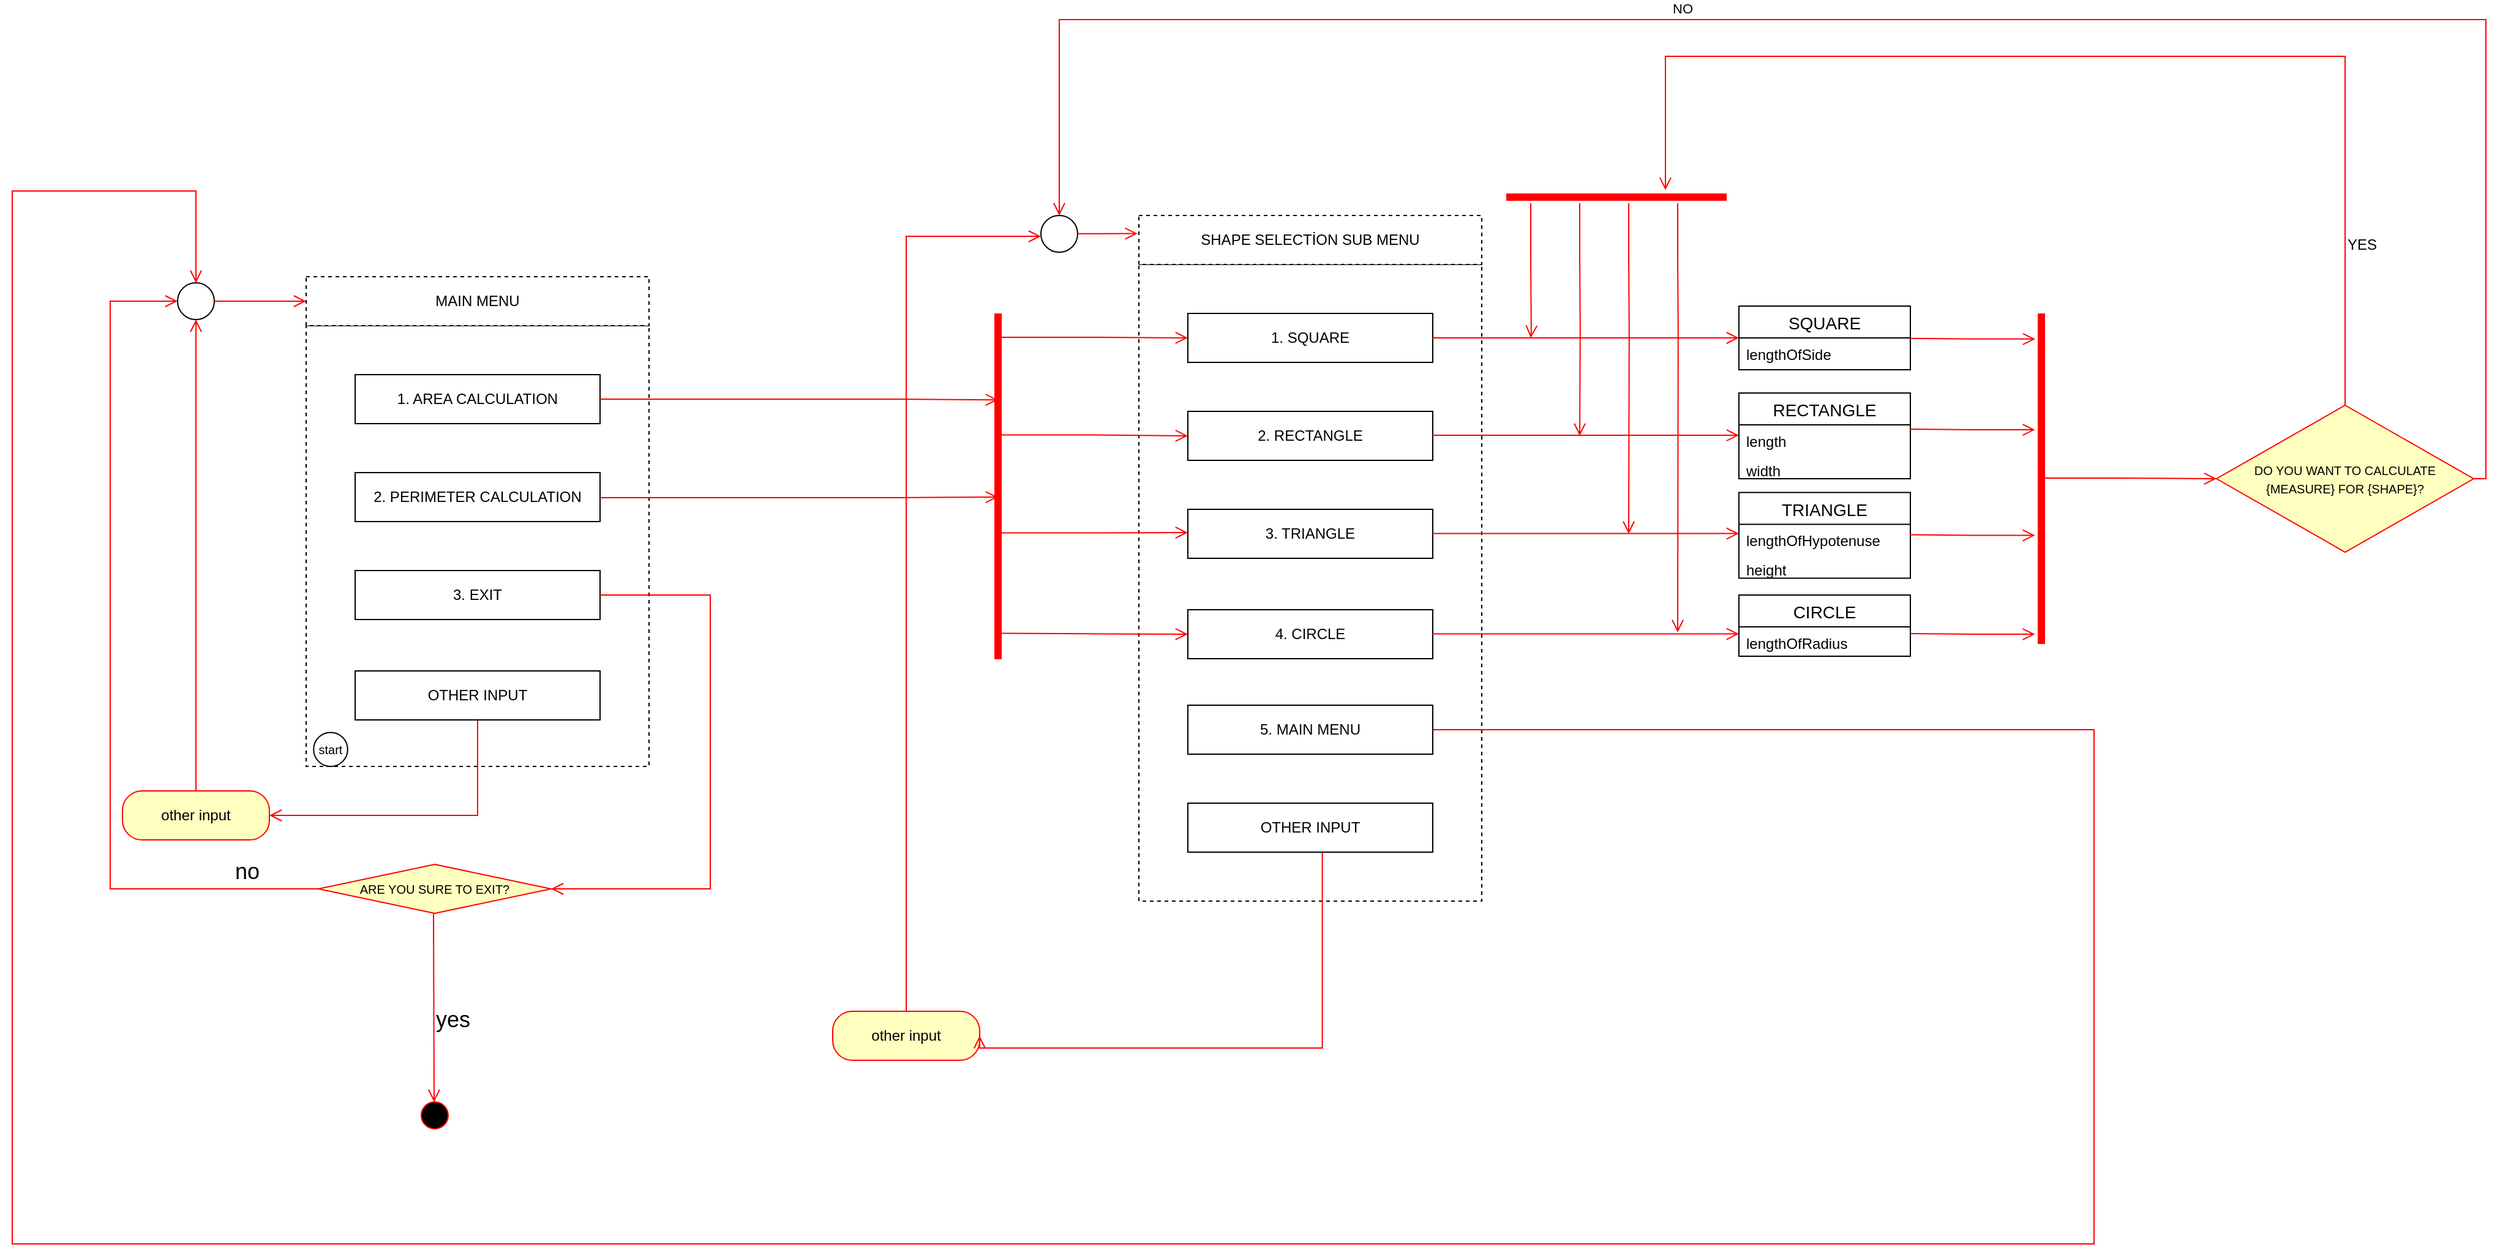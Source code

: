 <mxfile version="24.5.2" type="github" pages="2">
  <diagram name="Page-1" id="kSgcQvUkj_WSBug4gKsT">
    <mxGraphModel dx="2444" dy="1835" grid="1" gridSize="10" guides="1" tooltips="1" connect="1" arrows="1" fold="1" page="1" pageScale="1" pageWidth="850" pageHeight="1100" math="0" shadow="0">
      <root>
        <mxCell id="0" />
        <mxCell id="1" parent="0" />
        <mxCell id="lzAnouYIb8f7EVIocrHt-52" value="" style="fontStyle=0;dashed=1;html=1;whiteSpace=wrap;" vertex="1" parent="1">
          <mxGeometry x="200" y="250" width="280" height="360" as="geometry" />
        </mxCell>
        <mxCell id="lzAnouYIb8f7EVIocrHt-19" value="1. AREA CALCULATION" style="html=1;whiteSpace=wrap;" vertex="1" parent="1">
          <mxGeometry x="240" y="290" width="200" height="40" as="geometry" />
        </mxCell>
        <mxCell id="lzAnouYIb8f7EVIocrHt-20" value="2. PERIMETER CALCULATION" style="html=1;whiteSpace=wrap;" vertex="1" parent="1">
          <mxGeometry x="240" y="370" width="200" height="40" as="geometry" />
        </mxCell>
        <mxCell id="lzAnouYIb8f7EVIocrHt-21" value="3. EXIT" style="html=1;whiteSpace=wrap;" vertex="1" parent="1">
          <mxGeometry x="240" y="450" width="200" height="40" as="geometry" />
        </mxCell>
        <mxCell id="lzAnouYIb8f7EVIocrHt-29" value="" style="group" vertex="1" connectable="0" parent="1">
          <mxGeometry x="200" y="582.22" width="40" height="27.778" as="geometry" />
        </mxCell>
        <mxCell id="lzAnouYIb8f7EVIocrHt-27" value="" style="ellipse;whiteSpace=wrap;html=1;aspect=fixed;container=0;" vertex="1" parent="lzAnouYIb8f7EVIocrHt-29">
          <mxGeometry x="6.113" width="27.778" height="27.778" as="geometry" />
        </mxCell>
        <mxCell id="lzAnouYIb8f7EVIocrHt-26" value="&lt;font style=&quot;font-size: 10px;&quot;&gt;start&lt;/font&gt;" style="text;html=1;align=center;verticalAlign=middle;whiteSpace=wrap;rounded=0;container=0;" vertex="1" parent="lzAnouYIb8f7EVIocrHt-29">
          <mxGeometry y="1.884" width="40" height="24" as="geometry" />
        </mxCell>
        <mxCell id="lzAnouYIb8f7EVIocrHt-38" value="other input" style="rounded=1;whiteSpace=wrap;html=1;arcSize=40;fontColor=#000000;fillColor=#ffffc0;strokeColor=#ff0000;" vertex="1" parent="1">
          <mxGeometry x="50" y="630" width="120" height="40" as="geometry" />
        </mxCell>
        <mxCell id="lzAnouYIb8f7EVIocrHt-39" value="" style="edgeStyle=orthogonalEdgeStyle;html=1;verticalAlign=bottom;endArrow=open;endSize=8;strokeColor=#ff0000;rounded=0;entryX=0.5;entryY=1;entryDx=0;entryDy=0;" edge="1" source="lzAnouYIb8f7EVIocrHt-38" parent="1" target="lzAnouYIb8f7EVIocrHt-53">
          <mxGeometry relative="1" as="geometry">
            <mxPoint x="150" y="340" as="targetPoint" />
            <Array as="points" />
          </mxGeometry>
        </mxCell>
        <mxCell id="lzAnouYIb8f7EVIocrHt-41" value="" style="edgeStyle=orthogonalEdgeStyle;html=1;verticalAlign=bottom;endArrow=open;endSize=8;strokeColor=#ff0000;rounded=0;entryX=1;entryY=0.5;entryDx=0;entryDy=0;exitX=0.5;exitY=1;exitDx=0;exitDy=0;" edge="1" source="lzAnouYIb8f7EVIocrHt-42" parent="1" target="lzAnouYIb8f7EVIocrHt-38">
          <mxGeometry relative="1" as="geometry">
            <mxPoint x="310" y="610" as="targetPoint" />
            <mxPoint x="400" y="660" as="sourcePoint" />
            <Array as="points">
              <mxPoint x="340" y="650" />
            </Array>
          </mxGeometry>
        </mxCell>
        <mxCell id="lzAnouYIb8f7EVIocrHt-42" value="OTHER INPUT" style="html=1;whiteSpace=wrap;" vertex="1" parent="1">
          <mxGeometry x="240" y="532" width="200" height="40" as="geometry" />
        </mxCell>
        <mxCell id="lzAnouYIb8f7EVIocrHt-45" value="&lt;font style=&quot;font-size: 10px;&quot;&gt;ARE YOU SURE TO EXIT?&lt;/font&gt;" style="rhombus;whiteSpace=wrap;html=1;fontColor=#000000;fillColor=#ffffc0;strokeColor=#ff0000;" vertex="1" parent="1">
          <mxGeometry x="210" y="690" width="190" height="40" as="geometry" />
        </mxCell>
        <mxCell id="lzAnouYIb8f7EVIocrHt-46" value="&lt;font style=&quot;font-size: 18px;&quot;&gt;no&lt;/font&gt;" style="edgeStyle=orthogonalEdgeStyle;html=1;align=left;verticalAlign=bottom;endArrow=open;endSize=8;strokeColor=#ff0000;rounded=0;exitX=0;exitY=0.5;exitDx=0;exitDy=0;entryX=0;entryY=0.5;entryDx=0;entryDy=0;" edge="1" source="lzAnouYIb8f7EVIocrHt-45" parent="1" target="lzAnouYIb8f7EVIocrHt-53">
          <mxGeometry x="-0.8" relative="1" as="geometry">
            <mxPoint x="90" y="230" as="targetPoint" />
            <mxPoint x="20" y="715.87" as="sourcePoint" />
            <Array as="points">
              <mxPoint x="40" y="710" />
              <mxPoint x="40" y="230" />
            </Array>
            <mxPoint as="offset" />
          </mxGeometry>
        </mxCell>
        <mxCell id="lzAnouYIb8f7EVIocrHt-47" value="" style="edgeStyle=orthogonalEdgeStyle;html=1;align=left;verticalAlign=top;endArrow=open;endSize=8;strokeColor=#ff0000;rounded=0;entryX=1;entryY=0.5;entryDx=0;entryDy=0;exitX=1;exitY=0.5;exitDx=0;exitDy=0;" edge="1" source="lzAnouYIb8f7EVIocrHt-21" parent="1" target="lzAnouYIb8f7EVIocrHt-45">
          <mxGeometry x="-0.087" y="40" relative="1" as="geometry">
            <mxPoint x="530" y="650.25" as="targetPoint" />
            <mxPoint x="530" y="582.22" as="sourcePoint" />
            <Array as="points">
              <mxPoint x="530" y="470" />
              <mxPoint x="530" y="710" />
            </Array>
            <mxPoint as="offset" />
          </mxGeometry>
        </mxCell>
        <mxCell id="lzAnouYIb8f7EVIocrHt-51" value="MAIN MENU" style="fontStyle=0;dashed=1;html=1;whiteSpace=wrap;" vertex="1" parent="1">
          <mxGeometry x="200" y="210" width="280" height="40" as="geometry" />
        </mxCell>
        <mxCell id="lzAnouYIb8f7EVIocrHt-53" value="" style="ellipse;" vertex="1" parent="1">
          <mxGeometry x="95" y="215" width="30" height="30" as="geometry" />
        </mxCell>
        <mxCell id="lzAnouYIb8f7EVIocrHt-56" value="" style="edgeStyle=orthogonalEdgeStyle;html=1;verticalAlign=bottom;endArrow=open;endSize=8;strokeColor=#ff0000;rounded=0;exitX=1;exitY=0.5;exitDx=0;exitDy=0;entryX=0;entryY=0.5;entryDx=0;entryDy=0;" edge="1" source="lzAnouYIb8f7EVIocrHt-53" parent="1" target="lzAnouYIb8f7EVIocrHt-51">
          <mxGeometry relative="1" as="geometry">
            <mxPoint x="170" y="245" as="targetPoint" />
            <mxPoint x="170" y="185" as="sourcePoint" />
          </mxGeometry>
        </mxCell>
        <mxCell id="lzAnouYIb8f7EVIocrHt-66" value="" style="group" vertex="1" connectable="0" parent="1">
          <mxGeometry x="290" y="730" width="30" height="180" as="geometry" />
        </mxCell>
        <mxCell id="lzAnouYIb8f7EVIocrHt-57" value="&lt;font style=&quot;font-size: 18px;&quot;&gt;yes&lt;/font&gt;" style="edgeStyle=orthogonalEdgeStyle;html=1;align=left;verticalAlign=top;endArrow=open;endSize=8;strokeColor=#ff0000;rounded=0;entryX=0.483;entryY=0.136;entryDx=0;entryDy=0;entryPerimeter=0;" edge="1" parent="lzAnouYIb8f7EVIocrHt-66" target="lzAnouYIb8f7EVIocrHt-60">
          <mxGeometry x="-0.087" relative="1" as="geometry">
            <mxPoint x="15" y="150" as="targetPoint" />
            <mxPoint x="14" as="sourcePoint" />
            <Array as="points" />
            <mxPoint as="offset" />
          </mxGeometry>
        </mxCell>
        <mxCell id="lzAnouYIb8f7EVIocrHt-60" value="" style="ellipse;html=1;shape=startState;fillColor=#000000;strokeColor=#ff0000;" vertex="1" parent="lzAnouYIb8f7EVIocrHt-66">
          <mxGeometry y="150" width="30" height="30" as="geometry" />
        </mxCell>
        <mxCell id="lzAnouYIb8f7EVIocrHt-75" value="" style="fontStyle=0;dashed=1;html=1;whiteSpace=wrap;" vertex="1" parent="1">
          <mxGeometry x="880" y="200" width="280" height="520" as="geometry" />
        </mxCell>
        <mxCell id="lzAnouYIb8f7EVIocrHt-76" value="1. SQUARE" style="html=1;whiteSpace=wrap;" vertex="1" parent="1">
          <mxGeometry x="920" y="240" width="200" height="40" as="geometry" />
        </mxCell>
        <mxCell id="lzAnouYIb8f7EVIocrHt-77" value="2. RECTANGLE" style="html=1;whiteSpace=wrap;" vertex="1" parent="1">
          <mxGeometry x="920" y="320" width="200" height="40" as="geometry" />
        </mxCell>
        <mxCell id="lzAnouYIb8f7EVIocrHt-78" value="3. TRIANGLE" style="html=1;whiteSpace=wrap;" vertex="1" parent="1">
          <mxGeometry x="920" y="400" width="200" height="40" as="geometry" />
        </mxCell>
        <mxCell id="lzAnouYIb8f7EVIocrHt-82" value="4. CIRCLE" style="html=1;whiteSpace=wrap;" vertex="1" parent="1">
          <mxGeometry x="920" y="482" width="200" height="40" as="geometry" />
        </mxCell>
        <mxCell id="lzAnouYIb8f7EVIocrHt-83" value="SHAPE SELECTİON SUB MENU" style="fontStyle=0;dashed=1;html=1;whiteSpace=wrap;" vertex="1" parent="1">
          <mxGeometry x="880" y="160" width="280" height="40" as="geometry" />
        </mxCell>
        <mxCell id="lzAnouYIb8f7EVIocrHt-84" value="OTHER INPUT" style="html=1;whiteSpace=wrap;" vertex="1" parent="1">
          <mxGeometry x="920" y="640" width="200" height="40" as="geometry" />
        </mxCell>
        <mxCell id="lzAnouYIb8f7EVIocrHt-88" value="other input" style="rounded=1;whiteSpace=wrap;html=1;arcSize=40;fontColor=#000000;fillColor=#ffffc0;strokeColor=#ff0000;" vertex="1" parent="1">
          <mxGeometry x="630" y="810" width="120" height="40" as="geometry" />
        </mxCell>
        <mxCell id="lzAnouYIb8f7EVIocrHt-89" value="" style="edgeStyle=orthogonalEdgeStyle;html=1;verticalAlign=bottom;endArrow=open;endSize=8;strokeColor=#ff0000;rounded=0;" edge="1" parent="1" source="lzAnouYIb8f7EVIocrHt-88">
          <mxGeometry relative="1" as="geometry">
            <mxPoint x="800" y="177" as="targetPoint" />
            <Array as="points">
              <mxPoint x="690" y="685" />
              <mxPoint x="690" y="177" />
            </Array>
          </mxGeometry>
        </mxCell>
        <mxCell id="lzAnouYIb8f7EVIocrHt-90" value="" style="edgeStyle=orthogonalEdgeStyle;html=1;verticalAlign=bottom;endArrow=open;endSize=8;strokeColor=#ff0000;rounded=0;entryX=1;entryY=0.5;entryDx=0;entryDy=0;exitX=0.549;exitY=1.008;exitDx=0;exitDy=0;exitPerimeter=0;" edge="1" parent="1" target="lzAnouYIb8f7EVIocrHt-88" source="lzAnouYIb8f7EVIocrHt-84">
          <mxGeometry relative="1" as="geometry">
            <mxPoint x="1000" y="645" as="targetPoint" />
            <mxPoint x="1030" y="607" as="sourcePoint" />
            <Array as="points">
              <mxPoint x="1030" y="840" />
            </Array>
          </mxGeometry>
        </mxCell>
        <mxCell id="lzAnouYIb8f7EVIocrHt-91" value="" style="edgeStyle=orthogonalEdgeStyle;html=1;align=left;verticalAlign=top;endArrow=open;endSize=8;strokeColor=#ff0000;rounded=0;exitX=1;exitY=0.5;exitDx=0;exitDy=0;entryX=0.5;entryY=0;entryDx=0;entryDy=0;" edge="1" parent="1" source="lzAnouYIb8f7EVIocrHt-92" target="lzAnouYIb8f7EVIocrHt-53">
          <mxGeometry x="-0.087" y="40" relative="1" as="geometry">
            <mxPoint x="110" y="160" as="targetPoint" />
            <mxPoint x="860" y="580" as="sourcePoint" />
            <Array as="points">
              <mxPoint x="1660" y="580" />
              <mxPoint x="1660" y="1000" />
              <mxPoint x="-40" y="1000" />
              <mxPoint x="-40" y="140" />
              <mxPoint x="110" y="140" />
            </Array>
            <mxPoint as="offset" />
          </mxGeometry>
        </mxCell>
        <mxCell id="lzAnouYIb8f7EVIocrHt-92" value="5. MAIN MENU" style="html=1;whiteSpace=wrap;" vertex="1" parent="1">
          <mxGeometry x="920" y="560" width="200" height="40" as="geometry" />
        </mxCell>
        <mxCell id="lzAnouYIb8f7EVIocrHt-100" value="" style="edgeStyle=orthogonalEdgeStyle;html=1;verticalAlign=bottom;endArrow=open;endSize=8;strokeColor=#ff0000;rounded=0;exitX=1;exitY=0.5;exitDx=0;exitDy=0;entryX=0.75;entryY=0.5;entryDx=0;entryDy=0;entryPerimeter=0;" edge="1" source="lzAnouYIb8f7EVIocrHt-19" parent="1" target="lzAnouYIb8f7EVIocrHt-101">
          <mxGeometry relative="1" as="geometry">
            <mxPoint x="630" y="259.71" as="targetPoint" />
            <mxPoint x="510" y="260" as="sourcePoint" />
            <Array as="points">
              <mxPoint x="680" y="310" />
            </Array>
          </mxGeometry>
        </mxCell>
        <mxCell id="lzAnouYIb8f7EVIocrHt-101" value="" style="shape=line;html=1;strokeWidth=6;strokeColor=#ff0000;rotation=-90;" vertex="1" parent="1">
          <mxGeometry x="623.75" y="376.25" width="282.5" height="10" as="geometry" />
        </mxCell>
        <mxCell id="lzAnouYIb8f7EVIocrHt-102" value="" style="edgeStyle=orthogonalEdgeStyle;html=1;verticalAlign=bottom;endArrow=open;endSize=8;strokeColor=#ff0000;rounded=0;exitX=1;exitY=0.5;exitDx=0;exitDy=0;" edge="1" parent="1">
          <mxGeometry relative="1" as="geometry">
            <mxPoint x="765" y="390" as="targetPoint" />
            <mxPoint x="440" y="390.5" as="sourcePoint" />
            <Array as="points">
              <mxPoint x="680" y="390" />
              <mxPoint x="750" y="390" />
            </Array>
          </mxGeometry>
        </mxCell>
        <mxCell id="lzAnouYIb8f7EVIocrHt-104" value="" style="edgeStyle=orthogonalEdgeStyle;html=1;verticalAlign=bottom;endArrow=open;endSize=8;strokeColor=#ff0000;rounded=0;exitX=0.931;exitY=0.628;exitDx=0;exitDy=0;exitPerimeter=0;entryX=0;entryY=0.5;entryDx=0;entryDy=0;" edge="1" source="lzAnouYIb8f7EVIocrHt-101" parent="1" target="lzAnouYIb8f7EVIocrHt-76">
          <mxGeometry relative="1" as="geometry">
            <mxPoint x="910" y="260" as="targetPoint" />
            <mxPoint x="800" y="245" as="sourcePoint" />
            <Array as="points" />
          </mxGeometry>
        </mxCell>
        <mxCell id="lzAnouYIb8f7EVIocrHt-105" value="" style="edgeStyle=orthogonalEdgeStyle;html=1;verticalAlign=bottom;endArrow=open;endSize=8;strokeColor=#ff0000;rounded=0;exitX=0.931;exitY=0.628;exitDx=0;exitDy=0;exitPerimeter=0;entryX=0;entryY=0.5;entryDx=0;entryDy=0;" edge="1" parent="1" target="lzAnouYIb8f7EVIocrHt-77">
          <mxGeometry relative="1" as="geometry">
            <mxPoint x="910" y="340" as="targetPoint" />
            <mxPoint x="766" y="339.25" as="sourcePoint" />
            <Array as="points">
              <mxPoint x="843" y="339" />
            </Array>
          </mxGeometry>
        </mxCell>
        <mxCell id="lzAnouYIb8f7EVIocrHt-106" value="" style="edgeStyle=orthogonalEdgeStyle;html=1;verticalAlign=bottom;endArrow=open;endSize=8;strokeColor=#ff0000;rounded=0;exitX=0.931;exitY=0.628;exitDx=0;exitDy=0;exitPerimeter=0;" edge="1" parent="1">
          <mxGeometry relative="1" as="geometry">
            <mxPoint x="920" y="419" as="targetPoint" />
            <mxPoint x="766" y="419.25" as="sourcePoint" />
            <Array as="points">
              <mxPoint x="843" y="419" />
            </Array>
          </mxGeometry>
        </mxCell>
        <mxCell id="lzAnouYIb8f7EVIocrHt-107" value="" style="edgeStyle=orthogonalEdgeStyle;html=1;verticalAlign=bottom;endArrow=open;endSize=8;strokeColor=#ff0000;rounded=0;exitX=0.931;exitY=0.628;exitDx=0;exitDy=0;exitPerimeter=0;" edge="1" parent="1" target="lzAnouYIb8f7EVIocrHt-82">
          <mxGeometry relative="1" as="geometry">
            <mxPoint x="850" y="500" as="targetPoint" />
            <mxPoint x="766" y="501.22" as="sourcePoint" />
            <Array as="points" />
          </mxGeometry>
        </mxCell>
        <mxCell id="lzAnouYIb8f7EVIocrHt-110" value="" style="edgeStyle=orthogonalEdgeStyle;html=1;verticalAlign=bottom;endArrow=open;endSize=8;strokeColor=#ff0000;rounded=0;exitX=1;exitY=0.5;exitDx=0;exitDy=0;" edge="1" source="lzAnouYIb8f7EVIocrHt-76" parent="1">
          <mxGeometry relative="1" as="geometry">
            <mxPoint x="1370" y="260" as="targetPoint" />
            <mxPoint x="1330" y="330.0" as="sourcePoint" />
          </mxGeometry>
        </mxCell>
        <mxCell id="lzAnouYIb8f7EVIocrHt-111" value="" style="edgeStyle=orthogonalEdgeStyle;html=1;verticalAlign=bottom;endArrow=open;endSize=8;strokeColor=#ff0000;rounded=0;exitX=1;exitY=0.5;exitDx=0;exitDy=0;" edge="1" parent="1">
          <mxGeometry relative="1" as="geometry">
            <mxPoint x="1370" y="339.52" as="targetPoint" />
            <mxPoint x="1120" y="339.52" as="sourcePoint" />
          </mxGeometry>
        </mxCell>
        <mxCell id="lzAnouYIb8f7EVIocrHt-112" value="" style="edgeStyle=orthogonalEdgeStyle;html=1;verticalAlign=bottom;endArrow=open;endSize=8;strokeColor=#ff0000;rounded=0;exitX=1;exitY=0.5;exitDx=0;exitDy=0;" edge="1" parent="1">
          <mxGeometry relative="1" as="geometry">
            <mxPoint x="1370" y="419.76" as="targetPoint" />
            <mxPoint x="1120" y="419.76" as="sourcePoint" />
          </mxGeometry>
        </mxCell>
        <mxCell id="lzAnouYIb8f7EVIocrHt-113" value="" style="edgeStyle=orthogonalEdgeStyle;html=1;verticalAlign=bottom;endArrow=open;endSize=8;strokeColor=#ff0000;rounded=0;exitX=1;exitY=0.5;exitDx=0;exitDy=0;" edge="1" parent="1">
          <mxGeometry relative="1" as="geometry">
            <mxPoint x="1370" y="501.76" as="targetPoint" />
            <mxPoint x="1120" y="501.76" as="sourcePoint" />
          </mxGeometry>
        </mxCell>
        <mxCell id="lzAnouYIb8f7EVIocrHt-121" value="&lt;font style=&quot;font-size: 10px;&quot;&gt;DO YOU WANT TO CALCULATE &lt;br&gt;{MEASURE} FOR {SHAPE}?&lt;/font&gt;" style="rhombus;whiteSpace=wrap;html=1;fontColor=#000000;fillColor=#ffffc0;strokeColor=#ff0000;" vertex="1" parent="1">
          <mxGeometry x="1760" y="315" width="210" height="120" as="geometry" />
        </mxCell>
        <mxCell id="lzAnouYIb8f7EVIocrHt-122" value="NO" style="edgeStyle=orthogonalEdgeStyle;html=1;align=left;verticalAlign=bottom;endArrow=open;endSize=8;strokeColor=#ff0000;rounded=0;exitX=1;exitY=0.5;exitDx=0;exitDy=0;entryX=0.5;entryY=0;entryDx=0;entryDy=0;" edge="1" source="lzAnouYIb8f7EVIocrHt-121" parent="1" target="BljJxkDZNTCyLEzIoULD-45">
          <mxGeometry x="0.229" relative="1" as="geometry">
            <mxPoint x="880" y="10" as="targetPoint" />
            <mxPoint x="2020" y="370" as="sourcePoint" />
            <Array as="points">
              <mxPoint x="1980" y="375" />
              <mxPoint x="1980" />
              <mxPoint x="815" />
            </Array>
            <mxPoint as="offset" />
          </mxGeometry>
        </mxCell>
        <mxCell id="lzAnouYIb8f7EVIocrHt-123" value="&lt;font style=&quot;font-size: 12px;&quot;&gt;YES&lt;/font&gt;" style="edgeStyle=orthogonalEdgeStyle;html=1;align=left;verticalAlign=top;endArrow=open;endSize=8;strokeColor=#ff0000;rounded=0;" edge="1" source="lzAnouYIb8f7EVIocrHt-121" parent="1">
          <mxGeometry x="-0.695" relative="1" as="geometry">
            <mxPoint x="1310" y="139.2" as="targetPoint" />
            <Array as="points">
              <mxPoint x="1865" y="30" />
              <mxPoint x="1310" y="30" />
            </Array>
            <mxPoint as="offset" />
          </mxGeometry>
        </mxCell>
        <mxCell id="BljJxkDZNTCyLEzIoULD-1" value="SQUARE" style="swimlane;fontStyle=0;childLayout=stackLayout;horizontal=1;startSize=26;horizontalStack=0;resizeParent=1;resizeParentMax=0;resizeLast=0;collapsible=1;marginBottom=0;align=center;fontSize=14;" vertex="1" parent="1">
          <mxGeometry x="1370" y="234" width="140" height="52" as="geometry" />
        </mxCell>
        <mxCell id="BljJxkDZNTCyLEzIoULD-2" value="lengthOfSide" style="text;strokeColor=none;fillColor=none;spacingLeft=4;spacingRight=4;overflow=hidden;rotatable=0;points=[[0,0.5],[1,0.5]];portConstraint=eastwest;fontSize=12;whiteSpace=wrap;html=1;" vertex="1" parent="BljJxkDZNTCyLEzIoULD-1">
          <mxGeometry y="26" width="140" height="26" as="geometry" />
        </mxCell>
        <mxCell id="BljJxkDZNTCyLEzIoULD-8" value="RECTANGLE" style="swimlane;fontStyle=0;childLayout=stackLayout;horizontal=1;startSize=26;horizontalStack=0;resizeParent=1;resizeParentMax=0;resizeLast=0;collapsible=1;marginBottom=0;align=center;fontSize=14;" vertex="1" parent="1">
          <mxGeometry x="1370" y="305" width="140" height="70" as="geometry" />
        </mxCell>
        <mxCell id="BljJxkDZNTCyLEzIoULD-9" value="length" style="text;strokeColor=none;fillColor=none;spacingLeft=4;spacingRight=4;overflow=hidden;rotatable=0;points=[[0,0.5],[1,0.5]];portConstraint=eastwest;fontSize=12;whiteSpace=wrap;html=1;" vertex="1" parent="BljJxkDZNTCyLEzIoULD-8">
          <mxGeometry y="26" width="140" height="24" as="geometry" />
        </mxCell>
        <mxCell id="BljJxkDZNTCyLEzIoULD-10" value="width" style="text;strokeColor=none;fillColor=none;spacingLeft=4;spacingRight=4;overflow=hidden;rotatable=0;points=[[0,0.5],[1,0.5]];portConstraint=eastwest;fontSize=12;whiteSpace=wrap;html=1;" vertex="1" parent="BljJxkDZNTCyLEzIoULD-8">
          <mxGeometry y="50" width="140" height="20" as="geometry" />
        </mxCell>
        <mxCell id="BljJxkDZNTCyLEzIoULD-15" value="TRIANGLE" style="swimlane;fontStyle=0;childLayout=stackLayout;horizontal=1;startSize=26;horizontalStack=0;resizeParent=1;resizeParentMax=0;resizeLast=0;collapsible=1;marginBottom=0;align=center;fontSize=14;" vertex="1" parent="1">
          <mxGeometry x="1370" y="386.25" width="140" height="70" as="geometry" />
        </mxCell>
        <mxCell id="BljJxkDZNTCyLEzIoULD-16" value="lengthOfHypotenuse" style="text;strokeColor=none;fillColor=none;spacingLeft=4;spacingRight=4;overflow=hidden;rotatable=0;points=[[0,0.5],[1,0.5]];portConstraint=eastwest;fontSize=12;whiteSpace=wrap;html=1;" vertex="1" parent="BljJxkDZNTCyLEzIoULD-15">
          <mxGeometry y="26" width="140" height="24" as="geometry" />
        </mxCell>
        <mxCell id="BljJxkDZNTCyLEzIoULD-17" value="height" style="text;strokeColor=none;fillColor=none;spacingLeft=4;spacingRight=4;overflow=hidden;rotatable=0;points=[[0,0.5],[1,0.5]];portConstraint=eastwest;fontSize=12;whiteSpace=wrap;html=1;" vertex="1" parent="BljJxkDZNTCyLEzIoULD-15">
          <mxGeometry y="50" width="140" height="20" as="geometry" />
        </mxCell>
        <mxCell id="BljJxkDZNTCyLEzIoULD-18" value="CIRCLE" style="swimlane;fontStyle=0;childLayout=stackLayout;horizontal=1;startSize=26;horizontalStack=0;resizeParent=1;resizeParentMax=0;resizeLast=0;collapsible=1;marginBottom=0;align=center;fontSize=14;" vertex="1" parent="1">
          <mxGeometry x="1370" y="470" width="140" height="50" as="geometry" />
        </mxCell>
        <mxCell id="BljJxkDZNTCyLEzIoULD-19" value="lengthOfRadius" style="text;strokeColor=none;fillColor=none;spacingLeft=4;spacingRight=4;overflow=hidden;rotatable=0;points=[[0,0.5],[1,0.5]];portConstraint=eastwest;fontSize=12;whiteSpace=wrap;html=1;" vertex="1" parent="BljJxkDZNTCyLEzIoULD-18">
          <mxGeometry y="26" width="140" height="24" as="geometry" />
        </mxCell>
        <mxCell id="BljJxkDZNTCyLEzIoULD-28" value="" style="edgeStyle=orthogonalEdgeStyle;html=1;verticalAlign=bottom;endArrow=open;endSize=8;strokeColor=#ff0000;rounded=0;exitX=0.987;exitY=0.488;exitDx=0;exitDy=0;exitPerimeter=0;" edge="1" parent="1">
          <mxGeometry relative="1" as="geometry">
            <mxPoint x="1612" y="260.92" as="targetPoint" />
            <mxPoint x="1510.18" y="260.376" as="sourcePoint" />
          </mxGeometry>
        </mxCell>
        <mxCell id="BljJxkDZNTCyLEzIoULD-29" value="" style="edgeStyle=orthogonalEdgeStyle;html=1;verticalAlign=bottom;endArrow=open;endSize=8;strokeColor=#ff0000;rounded=0;exitX=0.987;exitY=0.488;exitDx=0;exitDy=0;exitPerimeter=0;" edge="1" parent="1">
          <mxGeometry relative="1" as="geometry">
            <mxPoint x="1611.82" y="335.04" as="targetPoint" />
            <mxPoint x="1510.0" y="334.496" as="sourcePoint" />
          </mxGeometry>
        </mxCell>
        <mxCell id="BljJxkDZNTCyLEzIoULD-30" value="" style="edgeStyle=orthogonalEdgeStyle;html=1;verticalAlign=bottom;endArrow=open;endSize=8;strokeColor=#ff0000;rounded=0;exitX=0.987;exitY=0.488;exitDx=0;exitDy=0;exitPerimeter=0;" edge="1" parent="1">
          <mxGeometry relative="1" as="geometry">
            <mxPoint x="1611.82" y="421.29" as="targetPoint" />
            <mxPoint x="1510.0" y="420.746" as="sourcePoint" />
          </mxGeometry>
        </mxCell>
        <mxCell id="BljJxkDZNTCyLEzIoULD-31" value="" style="edgeStyle=orthogonalEdgeStyle;html=1;verticalAlign=bottom;endArrow=open;endSize=8;strokeColor=#ff0000;rounded=0;exitX=0.987;exitY=0.488;exitDx=0;exitDy=0;exitPerimeter=0;" edge="1" parent="1">
          <mxGeometry relative="1" as="geometry">
            <mxPoint x="1611.82" y="502.04" as="targetPoint" />
            <mxPoint x="1510.0" y="501.496" as="sourcePoint" />
          </mxGeometry>
        </mxCell>
        <mxCell id="BljJxkDZNTCyLEzIoULD-32" value="" style="shape=line;html=1;strokeWidth=6;strokeColor=#ff0000;rotation=-90;" vertex="1" parent="1">
          <mxGeometry x="1482" y="370" width="270" height="10" as="geometry" />
        </mxCell>
        <mxCell id="BljJxkDZNTCyLEzIoULD-33" value="" style="edgeStyle=orthogonalEdgeStyle;html=1;verticalAlign=bottom;endArrow=open;endSize=8;strokeColor=#ff0000;rounded=0;exitX=0.502;exitY=0.6;exitDx=0;exitDy=0;exitPerimeter=0;" edge="1" source="BljJxkDZNTCyLEzIoULD-32" parent="1">
          <mxGeometry relative="1" as="geometry">
            <mxPoint x="1760" y="375" as="targetPoint" />
            <mxPoint x="1622" y="375" as="sourcePoint" />
            <Array as="points">
              <mxPoint x="1681" y="374" />
              <mxPoint x="1740" y="375" />
            </Array>
          </mxGeometry>
        </mxCell>
        <mxCell id="BljJxkDZNTCyLEzIoULD-36" value="" style="shape=line;html=1;strokeWidth=6;strokeColor=#ff0000;rotation=0;" vertex="1" parent="1">
          <mxGeometry x="1180" y="140" width="180" height="10" as="geometry" />
        </mxCell>
        <mxCell id="BljJxkDZNTCyLEzIoULD-37" value="" style="edgeStyle=orthogonalEdgeStyle;html=1;verticalAlign=bottom;endArrow=open;endSize=8;strokeColor=#ff0000;rounded=0;exitX=0.931;exitY=0.628;exitDx=0;exitDy=0;exitPerimeter=0;" edge="1" parent="1">
          <mxGeometry relative="1" as="geometry">
            <mxPoint x="1200" y="260" as="targetPoint" />
            <mxPoint x="1200.0" y="150.0" as="sourcePoint" />
            <Array as="points">
              <mxPoint x="1200.42" y="193.72" />
              <mxPoint x="1200.42" y="193.72" />
              <mxPoint x="1200.42" y="253.72" />
            </Array>
          </mxGeometry>
        </mxCell>
        <mxCell id="BljJxkDZNTCyLEzIoULD-42" value="" style="edgeStyle=orthogonalEdgeStyle;html=1;verticalAlign=bottom;endArrow=open;endSize=8;strokeColor=#ff0000;rounded=0;exitX=0.931;exitY=0.628;exitDx=0;exitDy=0;exitPerimeter=0;" edge="1" parent="1">
          <mxGeometry relative="1" as="geometry">
            <mxPoint x="1240" y="340" as="targetPoint" />
            <mxPoint x="1240.0" y="150.0" as="sourcePoint" />
            <Array as="points">
              <mxPoint x="1240.42" y="193.72" />
              <mxPoint x="1240.42" y="193.72" />
              <mxPoint x="1240.42" y="253.72" />
            </Array>
          </mxGeometry>
        </mxCell>
        <mxCell id="BljJxkDZNTCyLEzIoULD-43" value="" style="edgeStyle=orthogonalEdgeStyle;html=1;verticalAlign=bottom;endArrow=open;endSize=8;strokeColor=#ff0000;rounded=0;exitX=0.931;exitY=0.628;exitDx=0;exitDy=0;exitPerimeter=0;" edge="1" parent="1">
          <mxGeometry relative="1" as="geometry">
            <mxPoint x="1280" y="420" as="targetPoint" />
            <mxPoint x="1280.0" y="150.0" as="sourcePoint" />
            <Array as="points">
              <mxPoint x="1280.42" y="193.72" />
              <mxPoint x="1280.42" y="193.72" />
              <mxPoint x="1280.42" y="253.72" />
            </Array>
          </mxGeometry>
        </mxCell>
        <mxCell id="BljJxkDZNTCyLEzIoULD-44" value="" style="edgeStyle=orthogonalEdgeStyle;html=1;verticalAlign=bottom;endArrow=open;endSize=8;strokeColor=#ff0000;rounded=0;exitX=0.931;exitY=0.628;exitDx=0;exitDy=0;exitPerimeter=0;" edge="1" parent="1">
          <mxGeometry relative="1" as="geometry">
            <mxPoint x="1320" y="500.476" as="targetPoint" />
            <mxPoint x="1320.0" y="150.0" as="sourcePoint" />
            <Array as="points">
              <mxPoint x="1320.42" y="193.72" />
              <mxPoint x="1320.42" y="193.72" />
              <mxPoint x="1320.42" y="253.72" />
            </Array>
          </mxGeometry>
        </mxCell>
        <mxCell id="BljJxkDZNTCyLEzIoULD-45" value="" style="ellipse;" vertex="1" parent="1">
          <mxGeometry x="800" y="160" width="30" height="30" as="geometry" />
        </mxCell>
        <mxCell id="BljJxkDZNTCyLEzIoULD-47" value="" style="edgeStyle=orthogonalEdgeStyle;html=1;verticalAlign=bottom;endArrow=open;endSize=8;strokeColor=#ff0000;rounded=0;exitX=1;exitY=0.5;exitDx=0;exitDy=0;entryX=-0.004;entryY=0.368;entryDx=0;entryDy=0;entryPerimeter=0;" edge="1" parent="1" target="lzAnouYIb8f7EVIocrHt-83">
          <mxGeometry relative="1" as="geometry">
            <mxPoint x="850" y="150" as="targetPoint" />
            <mxPoint x="830" y="174.89" as="sourcePoint" />
            <Array as="points">
              <mxPoint x="850" y="175" />
            </Array>
          </mxGeometry>
        </mxCell>
      </root>
    </mxGraphModel>
  </diagram>
  <diagram id="YP0uF81NxM15bRWkMbE4" name="Page-2">
    <mxGraphModel grid="1" page="1" gridSize="10" guides="1" tooltips="1" connect="1" arrows="1" fold="1" pageScale="1" pageWidth="850" pageHeight="1100" math="0" shadow="0">
      <root>
        <mxCell id="0" />
        <mxCell id="1" parent="0" />
      </root>
    </mxGraphModel>
  </diagram>
</mxfile>

